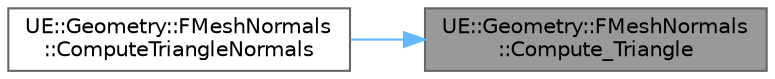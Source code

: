 digraph "UE::Geometry::FMeshNormals::Compute_Triangle"
{
 // INTERACTIVE_SVG=YES
 // LATEX_PDF_SIZE
  bgcolor="transparent";
  edge [fontname=Helvetica,fontsize=10,labelfontname=Helvetica,labelfontsize=10];
  node [fontname=Helvetica,fontsize=10,shape=box,height=0.2,width=0.4];
  rankdir="RL";
  Node1 [id="Node000001",label="UE::Geometry::FMeshNormals\l::Compute_Triangle",height=0.2,width=0.4,color="gray40", fillcolor="grey60", style="filled", fontcolor="black",tooltip="Compute per-triangle normals."];
  Node1 -> Node2 [id="edge1_Node000001_Node000002",dir="back",color="steelblue1",style="solid",tooltip=" "];
  Node2 [id="Node000002",label="UE::Geometry::FMeshNormals\l::ComputeTriangleNormals",height=0.2,width=0.4,color="grey40", fillcolor="white", style="filled",URL="$d6/dbe/classUE_1_1Geometry_1_1FMeshNormals.html#a986d54472a7f94377d2b937a5746001a",tooltip="Compute per-triangle normals."];
}
